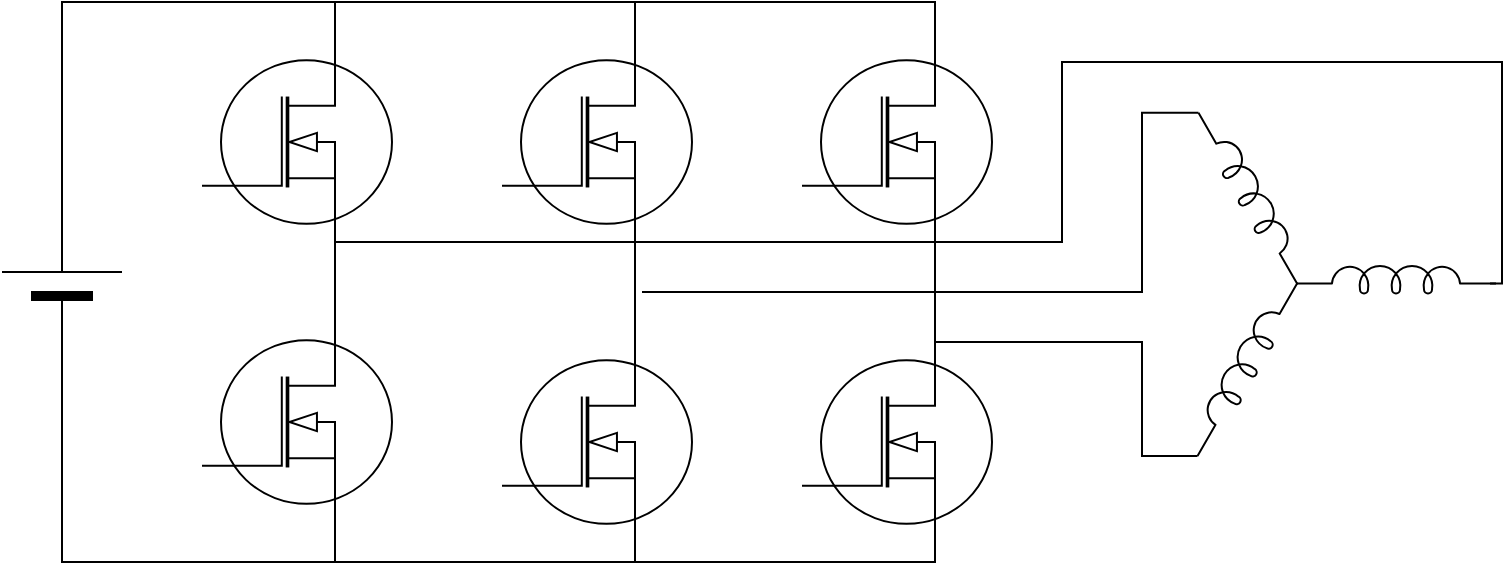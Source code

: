 <mxfile version="24.4.10" type="github">
  <diagram name="第 1 页" id="DNwWSseMJjnDS3e5h9JO">
    <mxGraphModel dx="1134" dy="781" grid="1" gridSize="10" guides="1" tooltips="1" connect="1" arrows="1" fold="1" page="1" pageScale="1" pageWidth="827" pageHeight="1169" math="1" shadow="0">
      <root>
        <mxCell id="0" />
        <mxCell id="1" parent="0" />
        <mxCell id="YVI3GV2rdjETqO3KnNFN-1" value="" style="verticalLabelPosition=bottom;shadow=0;dashed=0;align=center;fillColor=strokeColor;html=1;verticalAlign=top;strokeWidth=1;shape=mxgraph.electrical.miscellaneous.monocell_battery;rotation=-90;" vertex="1" parent="1">
          <mxGeometry x="10" y="260" width="100" height="60" as="geometry" />
        </mxCell>
        <mxCell id="YVI3GV2rdjETqO3KnNFN-2" value="" style="verticalLabelPosition=bottom;shadow=0;dashed=0;align=center;html=1;verticalAlign=top;shape=mxgraph.electrical.mosfets1.n-channel_mosfet_1;" vertex="1" parent="1">
          <mxGeometry x="130" y="170" width="95" height="100" as="geometry" />
        </mxCell>
        <mxCell id="YVI3GV2rdjETqO3KnNFN-3" value="" style="verticalLabelPosition=bottom;shadow=0;dashed=0;align=center;html=1;verticalAlign=top;shape=mxgraph.electrical.mosfets1.n-channel_mosfet_1;" vertex="1" parent="1">
          <mxGeometry x="130" y="310" width="95" height="100" as="geometry" />
        </mxCell>
        <mxCell id="YVI3GV2rdjETqO3KnNFN-10" style="edgeStyle=orthogonalEdgeStyle;rounded=0;orthogonalLoop=1;jettySize=auto;html=1;exitX=0.7;exitY=0;exitDx=0;exitDy=0;exitPerimeter=0;endArrow=none;endFill=0;" edge="1" parent="1" source="YVI3GV2rdjETqO3KnNFN-4">
          <mxGeometry relative="1" as="geometry">
            <mxPoint x="190" y="150" as="targetPoint" />
            <Array as="points">
              <mxPoint x="347" y="150" />
            </Array>
          </mxGeometry>
        </mxCell>
        <mxCell id="YVI3GV2rdjETqO3KnNFN-4" value="" style="verticalLabelPosition=bottom;shadow=0;dashed=0;align=center;html=1;verticalAlign=top;shape=mxgraph.electrical.mosfets1.n-channel_mosfet_1;" vertex="1" parent="1">
          <mxGeometry x="280" y="170" width="95" height="100" as="geometry" />
        </mxCell>
        <mxCell id="YVI3GV2rdjETqO3KnNFN-13" style="edgeStyle=orthogonalEdgeStyle;rounded=0;orthogonalLoop=1;jettySize=auto;html=1;exitX=0.7;exitY=1;exitDx=0;exitDy=0;exitPerimeter=0;endArrow=none;endFill=0;" edge="1" parent="1" source="YVI3GV2rdjETqO3KnNFN-5">
          <mxGeometry relative="1" as="geometry">
            <mxPoint x="190" y="430" as="targetPoint" />
            <Array as="points">
              <mxPoint x="346" y="430" />
            </Array>
          </mxGeometry>
        </mxCell>
        <mxCell id="YVI3GV2rdjETqO3KnNFN-5" value="" style="verticalLabelPosition=bottom;shadow=0;dashed=0;align=center;html=1;verticalAlign=top;shape=mxgraph.electrical.mosfets1.n-channel_mosfet_1;" vertex="1" parent="1">
          <mxGeometry x="280" y="320" width="95" height="100" as="geometry" />
        </mxCell>
        <mxCell id="YVI3GV2rdjETqO3KnNFN-11" style="edgeStyle=orthogonalEdgeStyle;rounded=0;orthogonalLoop=1;jettySize=auto;html=1;exitX=0.7;exitY=0;exitDx=0;exitDy=0;exitPerimeter=0;endArrow=none;endFill=0;" edge="1" parent="1" source="YVI3GV2rdjETqO3KnNFN-6">
          <mxGeometry relative="1" as="geometry">
            <mxPoint x="340" y="150" as="targetPoint" />
            <Array as="points">
              <mxPoint x="497" y="150" />
            </Array>
          </mxGeometry>
        </mxCell>
        <mxCell id="YVI3GV2rdjETqO3KnNFN-6" value="" style="verticalLabelPosition=bottom;shadow=0;dashed=0;align=center;html=1;verticalAlign=top;shape=mxgraph.electrical.mosfets1.n-channel_mosfet_1;" vertex="1" parent="1">
          <mxGeometry x="430" y="170" width="95" height="100" as="geometry" />
        </mxCell>
        <mxCell id="YVI3GV2rdjETqO3KnNFN-14" style="edgeStyle=orthogonalEdgeStyle;rounded=0;orthogonalLoop=1;jettySize=auto;html=1;exitX=0.7;exitY=1;exitDx=0;exitDy=0;exitPerimeter=0;endArrow=none;endFill=0;" edge="1" parent="1" source="YVI3GV2rdjETqO3KnNFN-8">
          <mxGeometry relative="1" as="geometry">
            <mxPoint x="340" y="430" as="targetPoint" />
            <Array as="points">
              <mxPoint x="496" y="430" />
            </Array>
          </mxGeometry>
        </mxCell>
        <mxCell id="YVI3GV2rdjETqO3KnNFN-8" value="" style="verticalLabelPosition=bottom;shadow=0;dashed=0;align=center;html=1;verticalAlign=top;shape=mxgraph.electrical.mosfets1.n-channel_mosfet_1;" vertex="1" parent="1">
          <mxGeometry x="430" y="320" width="95" height="100" as="geometry" />
        </mxCell>
        <mxCell id="YVI3GV2rdjETqO3KnNFN-9" style="edgeStyle=orthogonalEdgeStyle;rounded=0;orthogonalLoop=1;jettySize=auto;html=1;exitX=1;exitY=0.5;exitDx=0;exitDy=0;exitPerimeter=0;entryX=0.7;entryY=0;entryDx=0;entryDy=0;entryPerimeter=0;endArrow=none;endFill=0;" edge="1" parent="1" source="YVI3GV2rdjETqO3KnNFN-1" target="YVI3GV2rdjETqO3KnNFN-2">
          <mxGeometry relative="1" as="geometry" />
        </mxCell>
        <mxCell id="YVI3GV2rdjETqO3KnNFN-12" style="edgeStyle=orthogonalEdgeStyle;rounded=0;orthogonalLoop=1;jettySize=auto;html=1;exitX=0;exitY=0.5;exitDx=0;exitDy=0;exitPerimeter=0;entryX=0.7;entryY=1;entryDx=0;entryDy=0;entryPerimeter=0;endArrow=none;endFill=0;" edge="1" parent="1" source="YVI3GV2rdjETqO3KnNFN-1" target="YVI3GV2rdjETqO3KnNFN-3">
          <mxGeometry relative="1" as="geometry" />
        </mxCell>
        <mxCell id="YVI3GV2rdjETqO3KnNFN-15" style="edgeStyle=orthogonalEdgeStyle;rounded=0;orthogonalLoop=1;jettySize=auto;html=1;exitX=0.7;exitY=1;exitDx=0;exitDy=0;exitPerimeter=0;entryX=0.7;entryY=0;entryDx=0;entryDy=0;entryPerimeter=0;endArrow=none;endFill=0;" edge="1" parent="1" source="YVI3GV2rdjETqO3KnNFN-2" target="YVI3GV2rdjETqO3KnNFN-3">
          <mxGeometry relative="1" as="geometry" />
        </mxCell>
        <mxCell id="YVI3GV2rdjETqO3KnNFN-16" style="edgeStyle=orthogonalEdgeStyle;rounded=0;orthogonalLoop=1;jettySize=auto;html=1;exitX=0.7;exitY=1;exitDx=0;exitDy=0;exitPerimeter=0;entryX=0.7;entryY=0;entryDx=0;entryDy=0;entryPerimeter=0;endArrow=none;endFill=0;" edge="1" parent="1" source="YVI3GV2rdjETqO3KnNFN-4" target="YVI3GV2rdjETqO3KnNFN-5">
          <mxGeometry relative="1" as="geometry" />
        </mxCell>
        <mxCell id="YVI3GV2rdjETqO3KnNFN-17" style="edgeStyle=orthogonalEdgeStyle;rounded=0;orthogonalLoop=1;jettySize=auto;html=1;exitX=0.7;exitY=1;exitDx=0;exitDy=0;exitPerimeter=0;entryX=0.7;entryY=0;entryDx=0;entryDy=0;entryPerimeter=0;endArrow=none;endFill=0;" edge="1" parent="1" source="YVI3GV2rdjETqO3KnNFN-6" target="YVI3GV2rdjETqO3KnNFN-8">
          <mxGeometry relative="1" as="geometry" />
        </mxCell>
        <mxCell id="YVI3GV2rdjETqO3KnNFN-24" style="edgeStyle=orthogonalEdgeStyle;rounded=0;orthogonalLoop=1;jettySize=auto;html=1;exitX=0;exitY=0.645;exitDx=0;exitDy=0;exitPerimeter=0;endArrow=none;endFill=0;" edge="1" parent="1" source="YVI3GV2rdjETqO3KnNFN-19">
          <mxGeometry relative="1" as="geometry">
            <mxPoint x="350" y="295" as="targetPoint" />
            <mxPoint x="628.242" y="210.027" as="sourcePoint" />
            <Array as="points">
              <mxPoint x="600" y="205" />
              <mxPoint x="600" y="295" />
            </Array>
          </mxGeometry>
        </mxCell>
        <mxCell id="YVI3GV2rdjETqO3KnNFN-19" value="" style="pointerEvents=1;verticalLabelPosition=bottom;shadow=0;dashed=0;align=center;html=1;verticalAlign=top;shape=mxgraph.electrical.inductors.inductor_5;rotation=60;" vertex="1" parent="1">
          <mxGeometry x="605.25" y="240.28" width="99" height="14" as="geometry" />
        </mxCell>
        <mxCell id="YVI3GV2rdjETqO3KnNFN-23" style="edgeStyle=orthogonalEdgeStyle;rounded=0;orthogonalLoop=1;jettySize=auto;html=1;exitX=1;exitY=0.645;exitDx=0;exitDy=0;exitPerimeter=0;endArrow=none;endFill=0;" edge="1" parent="1">
          <mxGeometry relative="1" as="geometry">
            <mxPoint x="197" y="270" as="targetPoint" />
            <mxPoint x="774" y="290.74" as="sourcePoint" />
            <Array as="points">
              <mxPoint x="780" y="291" />
              <mxPoint x="780" y="180" />
              <mxPoint x="560" y="180" />
              <mxPoint x="560" y="270" />
              <mxPoint x="197" y="270" />
            </Array>
          </mxGeometry>
        </mxCell>
        <mxCell id="YVI3GV2rdjETqO3KnNFN-20" value="" style="pointerEvents=1;verticalLabelPosition=bottom;shadow=0;dashed=0;align=center;html=1;verticalAlign=top;shape=mxgraph.electrical.inductors.inductor_5;rotation=0;" vertex="1" parent="1">
          <mxGeometry x="677" y="281.71" width="100" height="14" as="geometry" />
        </mxCell>
        <mxCell id="YVI3GV2rdjETqO3KnNFN-25" style="edgeStyle=orthogonalEdgeStyle;rounded=0;orthogonalLoop=1;jettySize=auto;html=1;endArrow=none;endFill=0;exitX=0;exitY=0.645;exitDx=0;exitDy=0;exitPerimeter=0;" edge="1" parent="1" source="YVI3GV2rdjETqO3KnNFN-21">
          <mxGeometry relative="1" as="geometry">
            <mxPoint x="497.0" y="320" as="targetPoint" />
            <mxPoint x="627.758" y="387.026" as="sourcePoint" />
            <Array as="points">
              <mxPoint x="600" y="377" />
              <mxPoint x="600" y="320" />
            </Array>
          </mxGeometry>
        </mxCell>
        <mxCell id="YVI3GV2rdjETqO3KnNFN-21" value="" style="pointerEvents=1;verticalLabelPosition=bottom;shadow=0;dashed=0;align=center;html=1;verticalAlign=top;shape=mxgraph.electrical.inductors.inductor_5;rotation=-60;" vertex="1" parent="1">
          <mxGeometry x="601" y="325.71" width="100" height="14" as="geometry" />
        </mxCell>
      </root>
    </mxGraphModel>
  </diagram>
</mxfile>
